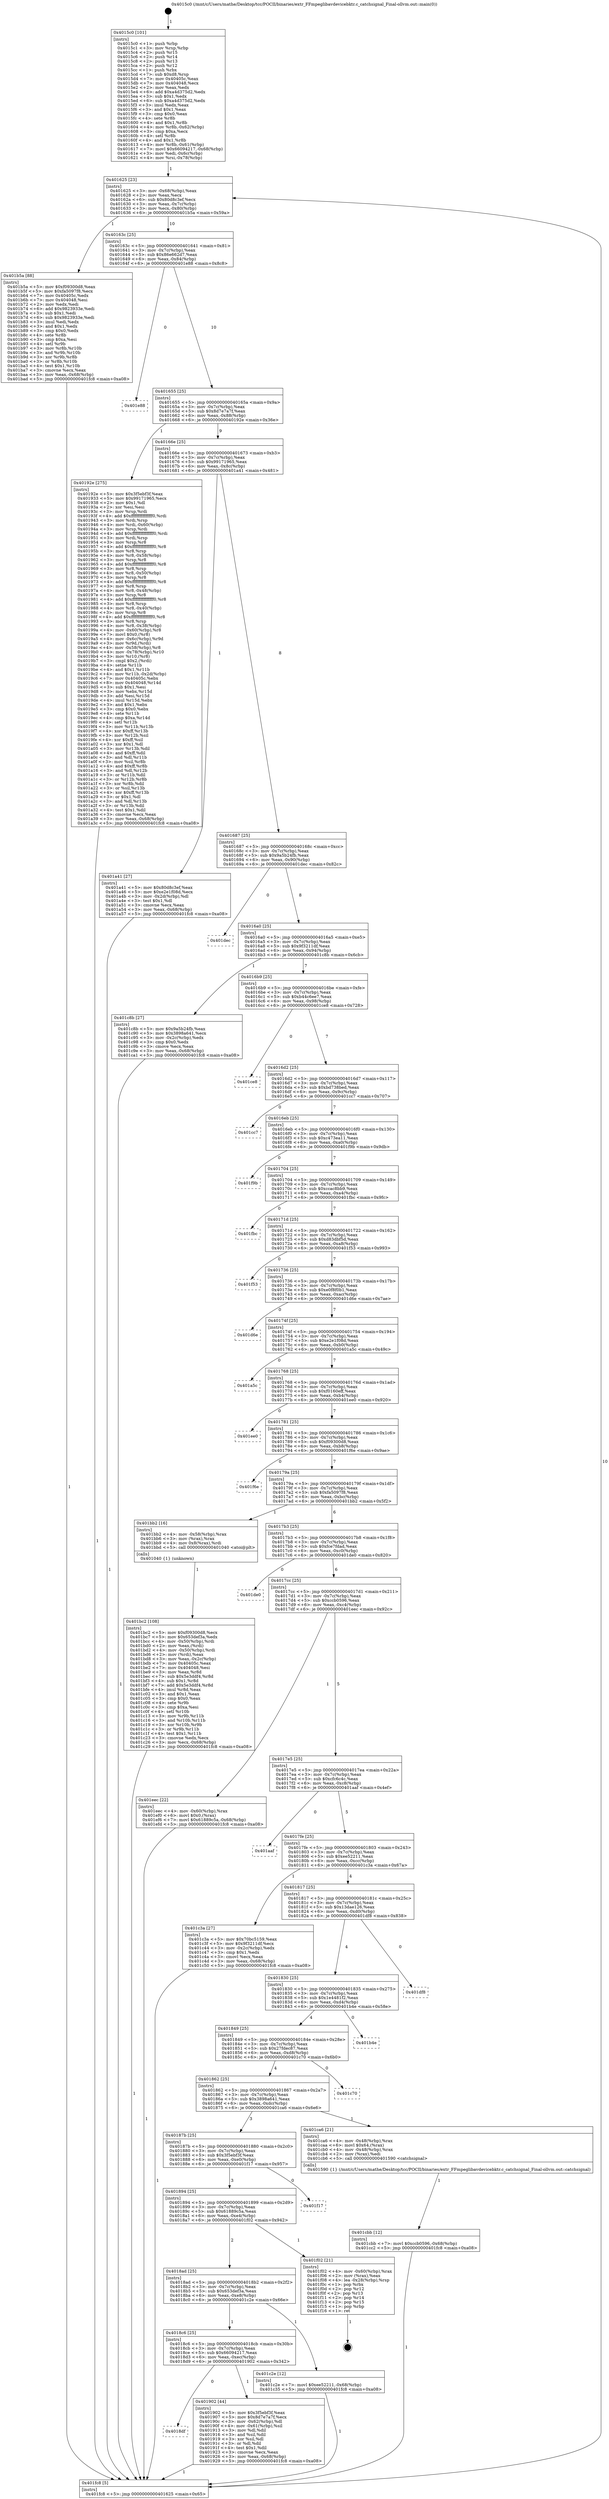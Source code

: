 digraph "0x4015c0" {
  label = "0x4015c0 (/mnt/c/Users/mathe/Desktop/tcc/POCII/binaries/extr_FFmpeglibavdevicebktr.c_catchsignal_Final-ollvm.out::main(0))"
  labelloc = "t"
  node[shape=record]

  Entry [label="",width=0.3,height=0.3,shape=circle,fillcolor=black,style=filled]
  "0x401625" [label="{
     0x401625 [23]\l
     | [instrs]\l
     &nbsp;&nbsp;0x401625 \<+3\>: mov -0x68(%rbp),%eax\l
     &nbsp;&nbsp;0x401628 \<+2\>: mov %eax,%ecx\l
     &nbsp;&nbsp;0x40162a \<+6\>: sub $0x80d8c3ef,%ecx\l
     &nbsp;&nbsp;0x401630 \<+3\>: mov %eax,-0x7c(%rbp)\l
     &nbsp;&nbsp;0x401633 \<+3\>: mov %ecx,-0x80(%rbp)\l
     &nbsp;&nbsp;0x401636 \<+6\>: je 0000000000401b5a \<main+0x59a\>\l
  }"]
  "0x401b5a" [label="{
     0x401b5a [88]\l
     | [instrs]\l
     &nbsp;&nbsp;0x401b5a \<+5\>: mov $0xf09300d8,%eax\l
     &nbsp;&nbsp;0x401b5f \<+5\>: mov $0xfa5097f8,%ecx\l
     &nbsp;&nbsp;0x401b64 \<+7\>: mov 0x40405c,%edx\l
     &nbsp;&nbsp;0x401b6b \<+7\>: mov 0x404048,%esi\l
     &nbsp;&nbsp;0x401b72 \<+2\>: mov %edx,%edi\l
     &nbsp;&nbsp;0x401b74 \<+6\>: add $0x9823933e,%edi\l
     &nbsp;&nbsp;0x401b7a \<+3\>: sub $0x1,%edi\l
     &nbsp;&nbsp;0x401b7d \<+6\>: sub $0x9823933e,%edi\l
     &nbsp;&nbsp;0x401b83 \<+3\>: imul %edi,%edx\l
     &nbsp;&nbsp;0x401b86 \<+3\>: and $0x1,%edx\l
     &nbsp;&nbsp;0x401b89 \<+3\>: cmp $0x0,%edx\l
     &nbsp;&nbsp;0x401b8c \<+4\>: sete %r8b\l
     &nbsp;&nbsp;0x401b90 \<+3\>: cmp $0xa,%esi\l
     &nbsp;&nbsp;0x401b93 \<+4\>: setl %r9b\l
     &nbsp;&nbsp;0x401b97 \<+3\>: mov %r8b,%r10b\l
     &nbsp;&nbsp;0x401b9a \<+3\>: and %r9b,%r10b\l
     &nbsp;&nbsp;0x401b9d \<+3\>: xor %r9b,%r8b\l
     &nbsp;&nbsp;0x401ba0 \<+3\>: or %r8b,%r10b\l
     &nbsp;&nbsp;0x401ba3 \<+4\>: test $0x1,%r10b\l
     &nbsp;&nbsp;0x401ba7 \<+3\>: cmovne %ecx,%eax\l
     &nbsp;&nbsp;0x401baa \<+3\>: mov %eax,-0x68(%rbp)\l
     &nbsp;&nbsp;0x401bad \<+5\>: jmp 0000000000401fc8 \<main+0xa08\>\l
  }"]
  "0x40163c" [label="{
     0x40163c [25]\l
     | [instrs]\l
     &nbsp;&nbsp;0x40163c \<+5\>: jmp 0000000000401641 \<main+0x81\>\l
     &nbsp;&nbsp;0x401641 \<+3\>: mov -0x7c(%rbp),%eax\l
     &nbsp;&nbsp;0x401644 \<+5\>: sub $0x86e662d7,%eax\l
     &nbsp;&nbsp;0x401649 \<+6\>: mov %eax,-0x84(%rbp)\l
     &nbsp;&nbsp;0x40164f \<+6\>: je 0000000000401e88 \<main+0x8c8\>\l
  }"]
  Exit [label="",width=0.3,height=0.3,shape=circle,fillcolor=black,style=filled,peripheries=2]
  "0x401e88" [label="{
     0x401e88\l
  }", style=dashed]
  "0x401655" [label="{
     0x401655 [25]\l
     | [instrs]\l
     &nbsp;&nbsp;0x401655 \<+5\>: jmp 000000000040165a \<main+0x9a\>\l
     &nbsp;&nbsp;0x40165a \<+3\>: mov -0x7c(%rbp),%eax\l
     &nbsp;&nbsp;0x40165d \<+5\>: sub $0x8d7e7a7f,%eax\l
     &nbsp;&nbsp;0x401662 \<+6\>: mov %eax,-0x88(%rbp)\l
     &nbsp;&nbsp;0x401668 \<+6\>: je 000000000040192e \<main+0x36e\>\l
  }"]
  "0x401cbb" [label="{
     0x401cbb [12]\l
     | [instrs]\l
     &nbsp;&nbsp;0x401cbb \<+7\>: movl $0xccb0596,-0x68(%rbp)\l
     &nbsp;&nbsp;0x401cc2 \<+5\>: jmp 0000000000401fc8 \<main+0xa08\>\l
  }"]
  "0x40192e" [label="{
     0x40192e [275]\l
     | [instrs]\l
     &nbsp;&nbsp;0x40192e \<+5\>: mov $0x3f5ebf3f,%eax\l
     &nbsp;&nbsp;0x401933 \<+5\>: mov $0x99171965,%ecx\l
     &nbsp;&nbsp;0x401938 \<+2\>: mov $0x1,%dl\l
     &nbsp;&nbsp;0x40193a \<+2\>: xor %esi,%esi\l
     &nbsp;&nbsp;0x40193c \<+3\>: mov %rsp,%rdi\l
     &nbsp;&nbsp;0x40193f \<+4\>: add $0xfffffffffffffff0,%rdi\l
     &nbsp;&nbsp;0x401943 \<+3\>: mov %rdi,%rsp\l
     &nbsp;&nbsp;0x401946 \<+4\>: mov %rdi,-0x60(%rbp)\l
     &nbsp;&nbsp;0x40194a \<+3\>: mov %rsp,%rdi\l
     &nbsp;&nbsp;0x40194d \<+4\>: add $0xfffffffffffffff0,%rdi\l
     &nbsp;&nbsp;0x401951 \<+3\>: mov %rdi,%rsp\l
     &nbsp;&nbsp;0x401954 \<+3\>: mov %rsp,%r8\l
     &nbsp;&nbsp;0x401957 \<+4\>: add $0xfffffffffffffff0,%r8\l
     &nbsp;&nbsp;0x40195b \<+3\>: mov %r8,%rsp\l
     &nbsp;&nbsp;0x40195e \<+4\>: mov %r8,-0x58(%rbp)\l
     &nbsp;&nbsp;0x401962 \<+3\>: mov %rsp,%r8\l
     &nbsp;&nbsp;0x401965 \<+4\>: add $0xfffffffffffffff0,%r8\l
     &nbsp;&nbsp;0x401969 \<+3\>: mov %r8,%rsp\l
     &nbsp;&nbsp;0x40196c \<+4\>: mov %r8,-0x50(%rbp)\l
     &nbsp;&nbsp;0x401970 \<+3\>: mov %rsp,%r8\l
     &nbsp;&nbsp;0x401973 \<+4\>: add $0xfffffffffffffff0,%r8\l
     &nbsp;&nbsp;0x401977 \<+3\>: mov %r8,%rsp\l
     &nbsp;&nbsp;0x40197a \<+4\>: mov %r8,-0x48(%rbp)\l
     &nbsp;&nbsp;0x40197e \<+3\>: mov %rsp,%r8\l
     &nbsp;&nbsp;0x401981 \<+4\>: add $0xfffffffffffffff0,%r8\l
     &nbsp;&nbsp;0x401985 \<+3\>: mov %r8,%rsp\l
     &nbsp;&nbsp;0x401988 \<+4\>: mov %r8,-0x40(%rbp)\l
     &nbsp;&nbsp;0x40198c \<+3\>: mov %rsp,%r8\l
     &nbsp;&nbsp;0x40198f \<+4\>: add $0xfffffffffffffff0,%r8\l
     &nbsp;&nbsp;0x401993 \<+3\>: mov %r8,%rsp\l
     &nbsp;&nbsp;0x401996 \<+4\>: mov %r8,-0x38(%rbp)\l
     &nbsp;&nbsp;0x40199a \<+4\>: mov -0x60(%rbp),%r8\l
     &nbsp;&nbsp;0x40199e \<+7\>: movl $0x0,(%r8)\l
     &nbsp;&nbsp;0x4019a5 \<+4\>: mov -0x6c(%rbp),%r9d\l
     &nbsp;&nbsp;0x4019a9 \<+3\>: mov %r9d,(%rdi)\l
     &nbsp;&nbsp;0x4019ac \<+4\>: mov -0x58(%rbp),%r8\l
     &nbsp;&nbsp;0x4019b0 \<+4\>: mov -0x78(%rbp),%r10\l
     &nbsp;&nbsp;0x4019b4 \<+3\>: mov %r10,(%r8)\l
     &nbsp;&nbsp;0x4019b7 \<+3\>: cmpl $0x2,(%rdi)\l
     &nbsp;&nbsp;0x4019ba \<+4\>: setne %r11b\l
     &nbsp;&nbsp;0x4019be \<+4\>: and $0x1,%r11b\l
     &nbsp;&nbsp;0x4019c2 \<+4\>: mov %r11b,-0x2d(%rbp)\l
     &nbsp;&nbsp;0x4019c6 \<+7\>: mov 0x40405c,%ebx\l
     &nbsp;&nbsp;0x4019cd \<+8\>: mov 0x404048,%r14d\l
     &nbsp;&nbsp;0x4019d5 \<+3\>: sub $0x1,%esi\l
     &nbsp;&nbsp;0x4019d8 \<+3\>: mov %ebx,%r15d\l
     &nbsp;&nbsp;0x4019db \<+3\>: add %esi,%r15d\l
     &nbsp;&nbsp;0x4019de \<+4\>: imul %r15d,%ebx\l
     &nbsp;&nbsp;0x4019e2 \<+3\>: and $0x1,%ebx\l
     &nbsp;&nbsp;0x4019e5 \<+3\>: cmp $0x0,%ebx\l
     &nbsp;&nbsp;0x4019e8 \<+4\>: sete %r11b\l
     &nbsp;&nbsp;0x4019ec \<+4\>: cmp $0xa,%r14d\l
     &nbsp;&nbsp;0x4019f0 \<+4\>: setl %r12b\l
     &nbsp;&nbsp;0x4019f4 \<+3\>: mov %r11b,%r13b\l
     &nbsp;&nbsp;0x4019f7 \<+4\>: xor $0xff,%r13b\l
     &nbsp;&nbsp;0x4019fb \<+3\>: mov %r12b,%sil\l
     &nbsp;&nbsp;0x4019fe \<+4\>: xor $0xff,%sil\l
     &nbsp;&nbsp;0x401a02 \<+3\>: xor $0x1,%dl\l
     &nbsp;&nbsp;0x401a05 \<+3\>: mov %r13b,%dil\l
     &nbsp;&nbsp;0x401a08 \<+4\>: and $0xff,%dil\l
     &nbsp;&nbsp;0x401a0c \<+3\>: and %dl,%r11b\l
     &nbsp;&nbsp;0x401a0f \<+3\>: mov %sil,%r8b\l
     &nbsp;&nbsp;0x401a12 \<+4\>: and $0xff,%r8b\l
     &nbsp;&nbsp;0x401a16 \<+3\>: and %dl,%r12b\l
     &nbsp;&nbsp;0x401a19 \<+3\>: or %r11b,%dil\l
     &nbsp;&nbsp;0x401a1c \<+3\>: or %r12b,%r8b\l
     &nbsp;&nbsp;0x401a1f \<+3\>: xor %r8b,%dil\l
     &nbsp;&nbsp;0x401a22 \<+3\>: or %sil,%r13b\l
     &nbsp;&nbsp;0x401a25 \<+4\>: xor $0xff,%r13b\l
     &nbsp;&nbsp;0x401a29 \<+3\>: or $0x1,%dl\l
     &nbsp;&nbsp;0x401a2c \<+3\>: and %dl,%r13b\l
     &nbsp;&nbsp;0x401a2f \<+3\>: or %r13b,%dil\l
     &nbsp;&nbsp;0x401a32 \<+4\>: test $0x1,%dil\l
     &nbsp;&nbsp;0x401a36 \<+3\>: cmovne %ecx,%eax\l
     &nbsp;&nbsp;0x401a39 \<+3\>: mov %eax,-0x68(%rbp)\l
     &nbsp;&nbsp;0x401a3c \<+5\>: jmp 0000000000401fc8 \<main+0xa08\>\l
  }"]
  "0x40166e" [label="{
     0x40166e [25]\l
     | [instrs]\l
     &nbsp;&nbsp;0x40166e \<+5\>: jmp 0000000000401673 \<main+0xb3\>\l
     &nbsp;&nbsp;0x401673 \<+3\>: mov -0x7c(%rbp),%eax\l
     &nbsp;&nbsp;0x401676 \<+5\>: sub $0x99171965,%eax\l
     &nbsp;&nbsp;0x40167b \<+6\>: mov %eax,-0x8c(%rbp)\l
     &nbsp;&nbsp;0x401681 \<+6\>: je 0000000000401a41 \<main+0x481\>\l
  }"]
  "0x401bc2" [label="{
     0x401bc2 [108]\l
     | [instrs]\l
     &nbsp;&nbsp;0x401bc2 \<+5\>: mov $0xf09300d8,%ecx\l
     &nbsp;&nbsp;0x401bc7 \<+5\>: mov $0x653def3a,%edx\l
     &nbsp;&nbsp;0x401bcc \<+4\>: mov -0x50(%rbp),%rdi\l
     &nbsp;&nbsp;0x401bd0 \<+2\>: mov %eax,(%rdi)\l
     &nbsp;&nbsp;0x401bd2 \<+4\>: mov -0x50(%rbp),%rdi\l
     &nbsp;&nbsp;0x401bd6 \<+2\>: mov (%rdi),%eax\l
     &nbsp;&nbsp;0x401bd8 \<+3\>: mov %eax,-0x2c(%rbp)\l
     &nbsp;&nbsp;0x401bdb \<+7\>: mov 0x40405c,%eax\l
     &nbsp;&nbsp;0x401be2 \<+7\>: mov 0x404048,%esi\l
     &nbsp;&nbsp;0x401be9 \<+3\>: mov %eax,%r8d\l
     &nbsp;&nbsp;0x401bec \<+7\>: sub $0x5e3ddf4,%r8d\l
     &nbsp;&nbsp;0x401bf3 \<+4\>: sub $0x1,%r8d\l
     &nbsp;&nbsp;0x401bf7 \<+7\>: add $0x5e3ddf4,%r8d\l
     &nbsp;&nbsp;0x401bfe \<+4\>: imul %r8d,%eax\l
     &nbsp;&nbsp;0x401c02 \<+3\>: and $0x1,%eax\l
     &nbsp;&nbsp;0x401c05 \<+3\>: cmp $0x0,%eax\l
     &nbsp;&nbsp;0x401c08 \<+4\>: sete %r9b\l
     &nbsp;&nbsp;0x401c0c \<+3\>: cmp $0xa,%esi\l
     &nbsp;&nbsp;0x401c0f \<+4\>: setl %r10b\l
     &nbsp;&nbsp;0x401c13 \<+3\>: mov %r9b,%r11b\l
     &nbsp;&nbsp;0x401c16 \<+3\>: and %r10b,%r11b\l
     &nbsp;&nbsp;0x401c19 \<+3\>: xor %r10b,%r9b\l
     &nbsp;&nbsp;0x401c1c \<+3\>: or %r9b,%r11b\l
     &nbsp;&nbsp;0x401c1f \<+4\>: test $0x1,%r11b\l
     &nbsp;&nbsp;0x401c23 \<+3\>: cmovne %edx,%ecx\l
     &nbsp;&nbsp;0x401c26 \<+3\>: mov %ecx,-0x68(%rbp)\l
     &nbsp;&nbsp;0x401c29 \<+5\>: jmp 0000000000401fc8 \<main+0xa08\>\l
  }"]
  "0x401a41" [label="{
     0x401a41 [27]\l
     | [instrs]\l
     &nbsp;&nbsp;0x401a41 \<+5\>: mov $0x80d8c3ef,%eax\l
     &nbsp;&nbsp;0x401a46 \<+5\>: mov $0xe2e1f08d,%ecx\l
     &nbsp;&nbsp;0x401a4b \<+3\>: mov -0x2d(%rbp),%dl\l
     &nbsp;&nbsp;0x401a4e \<+3\>: test $0x1,%dl\l
     &nbsp;&nbsp;0x401a51 \<+3\>: cmovne %ecx,%eax\l
     &nbsp;&nbsp;0x401a54 \<+3\>: mov %eax,-0x68(%rbp)\l
     &nbsp;&nbsp;0x401a57 \<+5\>: jmp 0000000000401fc8 \<main+0xa08\>\l
  }"]
  "0x401687" [label="{
     0x401687 [25]\l
     | [instrs]\l
     &nbsp;&nbsp;0x401687 \<+5\>: jmp 000000000040168c \<main+0xcc\>\l
     &nbsp;&nbsp;0x40168c \<+3\>: mov -0x7c(%rbp),%eax\l
     &nbsp;&nbsp;0x40168f \<+5\>: sub $0x9a5b24fb,%eax\l
     &nbsp;&nbsp;0x401694 \<+6\>: mov %eax,-0x90(%rbp)\l
     &nbsp;&nbsp;0x40169a \<+6\>: je 0000000000401dec \<main+0x82c\>\l
  }"]
  "0x4015c0" [label="{
     0x4015c0 [101]\l
     | [instrs]\l
     &nbsp;&nbsp;0x4015c0 \<+1\>: push %rbp\l
     &nbsp;&nbsp;0x4015c1 \<+3\>: mov %rsp,%rbp\l
     &nbsp;&nbsp;0x4015c4 \<+2\>: push %r15\l
     &nbsp;&nbsp;0x4015c6 \<+2\>: push %r14\l
     &nbsp;&nbsp;0x4015c8 \<+2\>: push %r13\l
     &nbsp;&nbsp;0x4015ca \<+2\>: push %r12\l
     &nbsp;&nbsp;0x4015cc \<+1\>: push %rbx\l
     &nbsp;&nbsp;0x4015cd \<+7\>: sub $0xd8,%rsp\l
     &nbsp;&nbsp;0x4015d4 \<+7\>: mov 0x40405c,%eax\l
     &nbsp;&nbsp;0x4015db \<+7\>: mov 0x404048,%ecx\l
     &nbsp;&nbsp;0x4015e2 \<+2\>: mov %eax,%edx\l
     &nbsp;&nbsp;0x4015e4 \<+6\>: add $0xa4d375d2,%edx\l
     &nbsp;&nbsp;0x4015ea \<+3\>: sub $0x1,%edx\l
     &nbsp;&nbsp;0x4015ed \<+6\>: sub $0xa4d375d2,%edx\l
     &nbsp;&nbsp;0x4015f3 \<+3\>: imul %edx,%eax\l
     &nbsp;&nbsp;0x4015f6 \<+3\>: and $0x1,%eax\l
     &nbsp;&nbsp;0x4015f9 \<+3\>: cmp $0x0,%eax\l
     &nbsp;&nbsp;0x4015fc \<+4\>: sete %r8b\l
     &nbsp;&nbsp;0x401600 \<+4\>: and $0x1,%r8b\l
     &nbsp;&nbsp;0x401604 \<+4\>: mov %r8b,-0x62(%rbp)\l
     &nbsp;&nbsp;0x401608 \<+3\>: cmp $0xa,%ecx\l
     &nbsp;&nbsp;0x40160b \<+4\>: setl %r8b\l
     &nbsp;&nbsp;0x40160f \<+4\>: and $0x1,%r8b\l
     &nbsp;&nbsp;0x401613 \<+4\>: mov %r8b,-0x61(%rbp)\l
     &nbsp;&nbsp;0x401617 \<+7\>: movl $0x66094217,-0x68(%rbp)\l
     &nbsp;&nbsp;0x40161e \<+3\>: mov %edi,-0x6c(%rbp)\l
     &nbsp;&nbsp;0x401621 \<+4\>: mov %rsi,-0x78(%rbp)\l
  }"]
  "0x401dec" [label="{
     0x401dec\l
  }", style=dashed]
  "0x4016a0" [label="{
     0x4016a0 [25]\l
     | [instrs]\l
     &nbsp;&nbsp;0x4016a0 \<+5\>: jmp 00000000004016a5 \<main+0xe5\>\l
     &nbsp;&nbsp;0x4016a5 \<+3\>: mov -0x7c(%rbp),%eax\l
     &nbsp;&nbsp;0x4016a8 \<+5\>: sub $0x9f3211df,%eax\l
     &nbsp;&nbsp;0x4016ad \<+6\>: mov %eax,-0x94(%rbp)\l
     &nbsp;&nbsp;0x4016b3 \<+6\>: je 0000000000401c8b \<main+0x6cb\>\l
  }"]
  "0x401fc8" [label="{
     0x401fc8 [5]\l
     | [instrs]\l
     &nbsp;&nbsp;0x401fc8 \<+5\>: jmp 0000000000401625 \<main+0x65\>\l
  }"]
  "0x401c8b" [label="{
     0x401c8b [27]\l
     | [instrs]\l
     &nbsp;&nbsp;0x401c8b \<+5\>: mov $0x9a5b24fb,%eax\l
     &nbsp;&nbsp;0x401c90 \<+5\>: mov $0x3898a641,%ecx\l
     &nbsp;&nbsp;0x401c95 \<+3\>: mov -0x2c(%rbp),%edx\l
     &nbsp;&nbsp;0x401c98 \<+3\>: cmp $0x0,%edx\l
     &nbsp;&nbsp;0x401c9b \<+3\>: cmove %ecx,%eax\l
     &nbsp;&nbsp;0x401c9e \<+3\>: mov %eax,-0x68(%rbp)\l
     &nbsp;&nbsp;0x401ca1 \<+5\>: jmp 0000000000401fc8 \<main+0xa08\>\l
  }"]
  "0x4016b9" [label="{
     0x4016b9 [25]\l
     | [instrs]\l
     &nbsp;&nbsp;0x4016b9 \<+5\>: jmp 00000000004016be \<main+0xfe\>\l
     &nbsp;&nbsp;0x4016be \<+3\>: mov -0x7c(%rbp),%eax\l
     &nbsp;&nbsp;0x4016c1 \<+5\>: sub $0xb44c6ee7,%eax\l
     &nbsp;&nbsp;0x4016c6 \<+6\>: mov %eax,-0x98(%rbp)\l
     &nbsp;&nbsp;0x4016cc \<+6\>: je 0000000000401ce8 \<main+0x728\>\l
  }"]
  "0x4018df" [label="{
     0x4018df\l
  }", style=dashed]
  "0x401ce8" [label="{
     0x401ce8\l
  }", style=dashed]
  "0x4016d2" [label="{
     0x4016d2 [25]\l
     | [instrs]\l
     &nbsp;&nbsp;0x4016d2 \<+5\>: jmp 00000000004016d7 \<main+0x117\>\l
     &nbsp;&nbsp;0x4016d7 \<+3\>: mov -0x7c(%rbp),%eax\l
     &nbsp;&nbsp;0x4016da \<+5\>: sub $0xbd738bed,%eax\l
     &nbsp;&nbsp;0x4016df \<+6\>: mov %eax,-0x9c(%rbp)\l
     &nbsp;&nbsp;0x4016e5 \<+6\>: je 0000000000401cc7 \<main+0x707\>\l
  }"]
  "0x401902" [label="{
     0x401902 [44]\l
     | [instrs]\l
     &nbsp;&nbsp;0x401902 \<+5\>: mov $0x3f5ebf3f,%eax\l
     &nbsp;&nbsp;0x401907 \<+5\>: mov $0x8d7e7a7f,%ecx\l
     &nbsp;&nbsp;0x40190c \<+3\>: mov -0x62(%rbp),%dl\l
     &nbsp;&nbsp;0x40190f \<+4\>: mov -0x61(%rbp),%sil\l
     &nbsp;&nbsp;0x401913 \<+3\>: mov %dl,%dil\l
     &nbsp;&nbsp;0x401916 \<+3\>: and %sil,%dil\l
     &nbsp;&nbsp;0x401919 \<+3\>: xor %sil,%dl\l
     &nbsp;&nbsp;0x40191c \<+3\>: or %dl,%dil\l
     &nbsp;&nbsp;0x40191f \<+4\>: test $0x1,%dil\l
     &nbsp;&nbsp;0x401923 \<+3\>: cmovne %ecx,%eax\l
     &nbsp;&nbsp;0x401926 \<+3\>: mov %eax,-0x68(%rbp)\l
     &nbsp;&nbsp;0x401929 \<+5\>: jmp 0000000000401fc8 \<main+0xa08\>\l
  }"]
  "0x401cc7" [label="{
     0x401cc7\l
  }", style=dashed]
  "0x4016eb" [label="{
     0x4016eb [25]\l
     | [instrs]\l
     &nbsp;&nbsp;0x4016eb \<+5\>: jmp 00000000004016f0 \<main+0x130\>\l
     &nbsp;&nbsp;0x4016f0 \<+3\>: mov -0x7c(%rbp),%eax\l
     &nbsp;&nbsp;0x4016f3 \<+5\>: sub $0xc473ea11,%eax\l
     &nbsp;&nbsp;0x4016f8 \<+6\>: mov %eax,-0xa0(%rbp)\l
     &nbsp;&nbsp;0x4016fe \<+6\>: je 0000000000401f9b \<main+0x9db\>\l
  }"]
  "0x4018c6" [label="{
     0x4018c6 [25]\l
     | [instrs]\l
     &nbsp;&nbsp;0x4018c6 \<+5\>: jmp 00000000004018cb \<main+0x30b\>\l
     &nbsp;&nbsp;0x4018cb \<+3\>: mov -0x7c(%rbp),%eax\l
     &nbsp;&nbsp;0x4018ce \<+5\>: sub $0x66094217,%eax\l
     &nbsp;&nbsp;0x4018d3 \<+6\>: mov %eax,-0xec(%rbp)\l
     &nbsp;&nbsp;0x4018d9 \<+6\>: je 0000000000401902 \<main+0x342\>\l
  }"]
  "0x401f9b" [label="{
     0x401f9b\l
  }", style=dashed]
  "0x401704" [label="{
     0x401704 [25]\l
     | [instrs]\l
     &nbsp;&nbsp;0x401704 \<+5\>: jmp 0000000000401709 \<main+0x149\>\l
     &nbsp;&nbsp;0x401709 \<+3\>: mov -0x7c(%rbp),%eax\l
     &nbsp;&nbsp;0x40170c \<+5\>: sub $0xccac8bb9,%eax\l
     &nbsp;&nbsp;0x401711 \<+6\>: mov %eax,-0xa4(%rbp)\l
     &nbsp;&nbsp;0x401717 \<+6\>: je 0000000000401fbc \<main+0x9fc\>\l
  }"]
  "0x401c2e" [label="{
     0x401c2e [12]\l
     | [instrs]\l
     &nbsp;&nbsp;0x401c2e \<+7\>: movl $0xee52211,-0x68(%rbp)\l
     &nbsp;&nbsp;0x401c35 \<+5\>: jmp 0000000000401fc8 \<main+0xa08\>\l
  }"]
  "0x401fbc" [label="{
     0x401fbc\l
  }", style=dashed]
  "0x40171d" [label="{
     0x40171d [25]\l
     | [instrs]\l
     &nbsp;&nbsp;0x40171d \<+5\>: jmp 0000000000401722 \<main+0x162\>\l
     &nbsp;&nbsp;0x401722 \<+3\>: mov -0x7c(%rbp),%eax\l
     &nbsp;&nbsp;0x401725 \<+5\>: sub $0xd83dbf5d,%eax\l
     &nbsp;&nbsp;0x40172a \<+6\>: mov %eax,-0xa8(%rbp)\l
     &nbsp;&nbsp;0x401730 \<+6\>: je 0000000000401f53 \<main+0x993\>\l
  }"]
  "0x4018ad" [label="{
     0x4018ad [25]\l
     | [instrs]\l
     &nbsp;&nbsp;0x4018ad \<+5\>: jmp 00000000004018b2 \<main+0x2f2\>\l
     &nbsp;&nbsp;0x4018b2 \<+3\>: mov -0x7c(%rbp),%eax\l
     &nbsp;&nbsp;0x4018b5 \<+5\>: sub $0x653def3a,%eax\l
     &nbsp;&nbsp;0x4018ba \<+6\>: mov %eax,-0xe8(%rbp)\l
     &nbsp;&nbsp;0x4018c0 \<+6\>: je 0000000000401c2e \<main+0x66e\>\l
  }"]
  "0x401f53" [label="{
     0x401f53\l
  }", style=dashed]
  "0x401736" [label="{
     0x401736 [25]\l
     | [instrs]\l
     &nbsp;&nbsp;0x401736 \<+5\>: jmp 000000000040173b \<main+0x17b\>\l
     &nbsp;&nbsp;0x40173b \<+3\>: mov -0x7c(%rbp),%eax\l
     &nbsp;&nbsp;0x40173e \<+5\>: sub $0xe0f8f0b1,%eax\l
     &nbsp;&nbsp;0x401743 \<+6\>: mov %eax,-0xac(%rbp)\l
     &nbsp;&nbsp;0x401749 \<+6\>: je 0000000000401d6e \<main+0x7ae\>\l
  }"]
  "0x401f02" [label="{
     0x401f02 [21]\l
     | [instrs]\l
     &nbsp;&nbsp;0x401f02 \<+4\>: mov -0x60(%rbp),%rax\l
     &nbsp;&nbsp;0x401f06 \<+2\>: mov (%rax),%eax\l
     &nbsp;&nbsp;0x401f08 \<+4\>: lea -0x28(%rbp),%rsp\l
     &nbsp;&nbsp;0x401f0c \<+1\>: pop %rbx\l
     &nbsp;&nbsp;0x401f0d \<+2\>: pop %r12\l
     &nbsp;&nbsp;0x401f0f \<+2\>: pop %r13\l
     &nbsp;&nbsp;0x401f11 \<+2\>: pop %r14\l
     &nbsp;&nbsp;0x401f13 \<+2\>: pop %r15\l
     &nbsp;&nbsp;0x401f15 \<+1\>: pop %rbp\l
     &nbsp;&nbsp;0x401f16 \<+1\>: ret\l
  }"]
  "0x401d6e" [label="{
     0x401d6e\l
  }", style=dashed]
  "0x40174f" [label="{
     0x40174f [25]\l
     | [instrs]\l
     &nbsp;&nbsp;0x40174f \<+5\>: jmp 0000000000401754 \<main+0x194\>\l
     &nbsp;&nbsp;0x401754 \<+3\>: mov -0x7c(%rbp),%eax\l
     &nbsp;&nbsp;0x401757 \<+5\>: sub $0xe2e1f08d,%eax\l
     &nbsp;&nbsp;0x40175c \<+6\>: mov %eax,-0xb0(%rbp)\l
     &nbsp;&nbsp;0x401762 \<+6\>: je 0000000000401a5c \<main+0x49c\>\l
  }"]
  "0x401894" [label="{
     0x401894 [25]\l
     | [instrs]\l
     &nbsp;&nbsp;0x401894 \<+5\>: jmp 0000000000401899 \<main+0x2d9\>\l
     &nbsp;&nbsp;0x401899 \<+3\>: mov -0x7c(%rbp),%eax\l
     &nbsp;&nbsp;0x40189c \<+5\>: sub $0x61889c5a,%eax\l
     &nbsp;&nbsp;0x4018a1 \<+6\>: mov %eax,-0xe4(%rbp)\l
     &nbsp;&nbsp;0x4018a7 \<+6\>: je 0000000000401f02 \<main+0x942\>\l
  }"]
  "0x401a5c" [label="{
     0x401a5c\l
  }", style=dashed]
  "0x401768" [label="{
     0x401768 [25]\l
     | [instrs]\l
     &nbsp;&nbsp;0x401768 \<+5\>: jmp 000000000040176d \<main+0x1ad\>\l
     &nbsp;&nbsp;0x40176d \<+3\>: mov -0x7c(%rbp),%eax\l
     &nbsp;&nbsp;0x401770 \<+5\>: sub $0xf0160eff,%eax\l
     &nbsp;&nbsp;0x401775 \<+6\>: mov %eax,-0xb4(%rbp)\l
     &nbsp;&nbsp;0x40177b \<+6\>: je 0000000000401ee0 \<main+0x920\>\l
  }"]
  "0x401f17" [label="{
     0x401f17\l
  }", style=dashed]
  "0x401ee0" [label="{
     0x401ee0\l
  }", style=dashed]
  "0x401781" [label="{
     0x401781 [25]\l
     | [instrs]\l
     &nbsp;&nbsp;0x401781 \<+5\>: jmp 0000000000401786 \<main+0x1c6\>\l
     &nbsp;&nbsp;0x401786 \<+3\>: mov -0x7c(%rbp),%eax\l
     &nbsp;&nbsp;0x401789 \<+5\>: sub $0xf09300d8,%eax\l
     &nbsp;&nbsp;0x40178e \<+6\>: mov %eax,-0xb8(%rbp)\l
     &nbsp;&nbsp;0x401794 \<+6\>: je 0000000000401f6e \<main+0x9ae\>\l
  }"]
  "0x40187b" [label="{
     0x40187b [25]\l
     | [instrs]\l
     &nbsp;&nbsp;0x40187b \<+5\>: jmp 0000000000401880 \<main+0x2c0\>\l
     &nbsp;&nbsp;0x401880 \<+3\>: mov -0x7c(%rbp),%eax\l
     &nbsp;&nbsp;0x401883 \<+5\>: sub $0x3f5ebf3f,%eax\l
     &nbsp;&nbsp;0x401888 \<+6\>: mov %eax,-0xe0(%rbp)\l
     &nbsp;&nbsp;0x40188e \<+6\>: je 0000000000401f17 \<main+0x957\>\l
  }"]
  "0x401f6e" [label="{
     0x401f6e\l
  }", style=dashed]
  "0x40179a" [label="{
     0x40179a [25]\l
     | [instrs]\l
     &nbsp;&nbsp;0x40179a \<+5\>: jmp 000000000040179f \<main+0x1df\>\l
     &nbsp;&nbsp;0x40179f \<+3\>: mov -0x7c(%rbp),%eax\l
     &nbsp;&nbsp;0x4017a2 \<+5\>: sub $0xfa5097f8,%eax\l
     &nbsp;&nbsp;0x4017a7 \<+6\>: mov %eax,-0xbc(%rbp)\l
     &nbsp;&nbsp;0x4017ad \<+6\>: je 0000000000401bb2 \<main+0x5f2\>\l
  }"]
  "0x401ca6" [label="{
     0x401ca6 [21]\l
     | [instrs]\l
     &nbsp;&nbsp;0x401ca6 \<+4\>: mov -0x48(%rbp),%rax\l
     &nbsp;&nbsp;0x401caa \<+6\>: movl $0x64,(%rax)\l
     &nbsp;&nbsp;0x401cb0 \<+4\>: mov -0x48(%rbp),%rax\l
     &nbsp;&nbsp;0x401cb4 \<+2\>: mov (%rax),%edi\l
     &nbsp;&nbsp;0x401cb6 \<+5\>: call 0000000000401590 \<catchsignal\>\l
     | [calls]\l
     &nbsp;&nbsp;0x401590 \{1\} (/mnt/c/Users/mathe/Desktop/tcc/POCII/binaries/extr_FFmpeglibavdevicebktr.c_catchsignal_Final-ollvm.out::catchsignal)\l
  }"]
  "0x401bb2" [label="{
     0x401bb2 [16]\l
     | [instrs]\l
     &nbsp;&nbsp;0x401bb2 \<+4\>: mov -0x58(%rbp),%rax\l
     &nbsp;&nbsp;0x401bb6 \<+3\>: mov (%rax),%rax\l
     &nbsp;&nbsp;0x401bb9 \<+4\>: mov 0x8(%rax),%rdi\l
     &nbsp;&nbsp;0x401bbd \<+5\>: call 0000000000401040 \<atoi@plt\>\l
     | [calls]\l
     &nbsp;&nbsp;0x401040 \{1\} (unknown)\l
  }"]
  "0x4017b3" [label="{
     0x4017b3 [25]\l
     | [instrs]\l
     &nbsp;&nbsp;0x4017b3 \<+5\>: jmp 00000000004017b8 \<main+0x1f8\>\l
     &nbsp;&nbsp;0x4017b8 \<+3\>: mov -0x7c(%rbp),%eax\l
     &nbsp;&nbsp;0x4017bb \<+5\>: sub $0xfce7fdad,%eax\l
     &nbsp;&nbsp;0x4017c0 \<+6\>: mov %eax,-0xc0(%rbp)\l
     &nbsp;&nbsp;0x4017c6 \<+6\>: je 0000000000401de0 \<main+0x820\>\l
  }"]
  "0x401862" [label="{
     0x401862 [25]\l
     | [instrs]\l
     &nbsp;&nbsp;0x401862 \<+5\>: jmp 0000000000401867 \<main+0x2a7\>\l
     &nbsp;&nbsp;0x401867 \<+3\>: mov -0x7c(%rbp),%eax\l
     &nbsp;&nbsp;0x40186a \<+5\>: sub $0x3898a641,%eax\l
     &nbsp;&nbsp;0x40186f \<+6\>: mov %eax,-0xdc(%rbp)\l
     &nbsp;&nbsp;0x401875 \<+6\>: je 0000000000401ca6 \<main+0x6e6\>\l
  }"]
  "0x401de0" [label="{
     0x401de0\l
  }", style=dashed]
  "0x4017cc" [label="{
     0x4017cc [25]\l
     | [instrs]\l
     &nbsp;&nbsp;0x4017cc \<+5\>: jmp 00000000004017d1 \<main+0x211\>\l
     &nbsp;&nbsp;0x4017d1 \<+3\>: mov -0x7c(%rbp),%eax\l
     &nbsp;&nbsp;0x4017d4 \<+5\>: sub $0xccb0596,%eax\l
     &nbsp;&nbsp;0x4017d9 \<+6\>: mov %eax,-0xc4(%rbp)\l
     &nbsp;&nbsp;0x4017df \<+6\>: je 0000000000401eec \<main+0x92c\>\l
  }"]
  "0x401c70" [label="{
     0x401c70\l
  }", style=dashed]
  "0x401eec" [label="{
     0x401eec [22]\l
     | [instrs]\l
     &nbsp;&nbsp;0x401eec \<+4\>: mov -0x60(%rbp),%rax\l
     &nbsp;&nbsp;0x401ef0 \<+6\>: movl $0x0,(%rax)\l
     &nbsp;&nbsp;0x401ef6 \<+7\>: movl $0x61889c5a,-0x68(%rbp)\l
     &nbsp;&nbsp;0x401efd \<+5\>: jmp 0000000000401fc8 \<main+0xa08\>\l
  }"]
  "0x4017e5" [label="{
     0x4017e5 [25]\l
     | [instrs]\l
     &nbsp;&nbsp;0x4017e5 \<+5\>: jmp 00000000004017ea \<main+0x22a\>\l
     &nbsp;&nbsp;0x4017ea \<+3\>: mov -0x7c(%rbp),%eax\l
     &nbsp;&nbsp;0x4017ed \<+5\>: sub $0xcfc6c4c,%eax\l
     &nbsp;&nbsp;0x4017f2 \<+6\>: mov %eax,-0xc8(%rbp)\l
     &nbsp;&nbsp;0x4017f8 \<+6\>: je 0000000000401aaf \<main+0x4ef\>\l
  }"]
  "0x401849" [label="{
     0x401849 [25]\l
     | [instrs]\l
     &nbsp;&nbsp;0x401849 \<+5\>: jmp 000000000040184e \<main+0x28e\>\l
     &nbsp;&nbsp;0x40184e \<+3\>: mov -0x7c(%rbp),%eax\l
     &nbsp;&nbsp;0x401851 \<+5\>: sub $0x27fdec87,%eax\l
     &nbsp;&nbsp;0x401856 \<+6\>: mov %eax,-0xd8(%rbp)\l
     &nbsp;&nbsp;0x40185c \<+6\>: je 0000000000401c70 \<main+0x6b0\>\l
  }"]
  "0x401aaf" [label="{
     0x401aaf\l
  }", style=dashed]
  "0x4017fe" [label="{
     0x4017fe [25]\l
     | [instrs]\l
     &nbsp;&nbsp;0x4017fe \<+5\>: jmp 0000000000401803 \<main+0x243\>\l
     &nbsp;&nbsp;0x401803 \<+3\>: mov -0x7c(%rbp),%eax\l
     &nbsp;&nbsp;0x401806 \<+5\>: sub $0xee52211,%eax\l
     &nbsp;&nbsp;0x40180b \<+6\>: mov %eax,-0xcc(%rbp)\l
     &nbsp;&nbsp;0x401811 \<+6\>: je 0000000000401c3a \<main+0x67a\>\l
  }"]
  "0x401b4e" [label="{
     0x401b4e\l
  }", style=dashed]
  "0x401c3a" [label="{
     0x401c3a [27]\l
     | [instrs]\l
     &nbsp;&nbsp;0x401c3a \<+5\>: mov $0x70bc5159,%eax\l
     &nbsp;&nbsp;0x401c3f \<+5\>: mov $0x9f3211df,%ecx\l
     &nbsp;&nbsp;0x401c44 \<+3\>: mov -0x2c(%rbp),%edx\l
     &nbsp;&nbsp;0x401c47 \<+3\>: cmp $0x1,%edx\l
     &nbsp;&nbsp;0x401c4a \<+3\>: cmovl %ecx,%eax\l
     &nbsp;&nbsp;0x401c4d \<+3\>: mov %eax,-0x68(%rbp)\l
     &nbsp;&nbsp;0x401c50 \<+5\>: jmp 0000000000401fc8 \<main+0xa08\>\l
  }"]
  "0x401817" [label="{
     0x401817 [25]\l
     | [instrs]\l
     &nbsp;&nbsp;0x401817 \<+5\>: jmp 000000000040181c \<main+0x25c\>\l
     &nbsp;&nbsp;0x40181c \<+3\>: mov -0x7c(%rbp),%eax\l
     &nbsp;&nbsp;0x40181f \<+5\>: sub $0x13dae126,%eax\l
     &nbsp;&nbsp;0x401824 \<+6\>: mov %eax,-0xd0(%rbp)\l
     &nbsp;&nbsp;0x40182a \<+6\>: je 0000000000401df8 \<main+0x838\>\l
  }"]
  "0x401830" [label="{
     0x401830 [25]\l
     | [instrs]\l
     &nbsp;&nbsp;0x401830 \<+5\>: jmp 0000000000401835 \<main+0x275\>\l
     &nbsp;&nbsp;0x401835 \<+3\>: mov -0x7c(%rbp),%eax\l
     &nbsp;&nbsp;0x401838 \<+5\>: sub $0x1e4481f2,%eax\l
     &nbsp;&nbsp;0x40183d \<+6\>: mov %eax,-0xd4(%rbp)\l
     &nbsp;&nbsp;0x401843 \<+6\>: je 0000000000401b4e \<main+0x58e\>\l
  }"]
  "0x401df8" [label="{
     0x401df8\l
  }", style=dashed]
  Entry -> "0x4015c0" [label=" 1"]
  "0x401625" -> "0x401b5a" [label=" 1"]
  "0x401625" -> "0x40163c" [label=" 10"]
  "0x401f02" -> Exit [label=" 1"]
  "0x40163c" -> "0x401e88" [label=" 0"]
  "0x40163c" -> "0x401655" [label=" 10"]
  "0x401eec" -> "0x401fc8" [label=" 1"]
  "0x401655" -> "0x40192e" [label=" 1"]
  "0x401655" -> "0x40166e" [label=" 9"]
  "0x401cbb" -> "0x401fc8" [label=" 1"]
  "0x40166e" -> "0x401a41" [label=" 1"]
  "0x40166e" -> "0x401687" [label=" 8"]
  "0x401ca6" -> "0x401cbb" [label=" 1"]
  "0x401687" -> "0x401dec" [label=" 0"]
  "0x401687" -> "0x4016a0" [label=" 8"]
  "0x401c3a" -> "0x401fc8" [label=" 1"]
  "0x4016a0" -> "0x401c8b" [label=" 1"]
  "0x4016a0" -> "0x4016b9" [label=" 7"]
  "0x401c2e" -> "0x401fc8" [label=" 1"]
  "0x4016b9" -> "0x401ce8" [label=" 0"]
  "0x4016b9" -> "0x4016d2" [label=" 7"]
  "0x401bc2" -> "0x401fc8" [label=" 1"]
  "0x4016d2" -> "0x401cc7" [label=" 0"]
  "0x4016d2" -> "0x4016eb" [label=" 7"]
  "0x401bb2" -> "0x401bc2" [label=" 1"]
  "0x4016eb" -> "0x401f9b" [label=" 0"]
  "0x4016eb" -> "0x401704" [label=" 7"]
  "0x401a41" -> "0x401fc8" [label=" 1"]
  "0x401704" -> "0x401fbc" [label=" 0"]
  "0x401704" -> "0x40171d" [label=" 7"]
  "0x40192e" -> "0x401fc8" [label=" 1"]
  "0x40171d" -> "0x401f53" [label=" 0"]
  "0x40171d" -> "0x401736" [label=" 7"]
  "0x401fc8" -> "0x401625" [label=" 10"]
  "0x401736" -> "0x401d6e" [label=" 0"]
  "0x401736" -> "0x40174f" [label=" 7"]
  "0x4015c0" -> "0x401625" [label=" 1"]
  "0x40174f" -> "0x401a5c" [label=" 0"]
  "0x40174f" -> "0x401768" [label=" 7"]
  "0x4018c6" -> "0x4018df" [label=" 0"]
  "0x401768" -> "0x401ee0" [label=" 0"]
  "0x401768" -> "0x401781" [label=" 7"]
  "0x4018c6" -> "0x401902" [label=" 1"]
  "0x401781" -> "0x401f6e" [label=" 0"]
  "0x401781" -> "0x40179a" [label=" 7"]
  "0x4018ad" -> "0x4018c6" [label=" 1"]
  "0x40179a" -> "0x401bb2" [label=" 1"]
  "0x40179a" -> "0x4017b3" [label=" 6"]
  "0x4018ad" -> "0x401c2e" [label=" 1"]
  "0x4017b3" -> "0x401de0" [label=" 0"]
  "0x4017b3" -> "0x4017cc" [label=" 6"]
  "0x401894" -> "0x4018ad" [label=" 2"]
  "0x4017cc" -> "0x401eec" [label=" 1"]
  "0x4017cc" -> "0x4017e5" [label=" 5"]
  "0x401894" -> "0x401f02" [label=" 1"]
  "0x4017e5" -> "0x401aaf" [label=" 0"]
  "0x4017e5" -> "0x4017fe" [label=" 5"]
  "0x40187b" -> "0x401894" [label=" 3"]
  "0x4017fe" -> "0x401c3a" [label=" 1"]
  "0x4017fe" -> "0x401817" [label=" 4"]
  "0x40187b" -> "0x401f17" [label=" 0"]
  "0x401817" -> "0x401df8" [label=" 0"]
  "0x401817" -> "0x401830" [label=" 4"]
  "0x401b5a" -> "0x401fc8" [label=" 1"]
  "0x401830" -> "0x401b4e" [label=" 0"]
  "0x401830" -> "0x401849" [label=" 4"]
  "0x401902" -> "0x401fc8" [label=" 1"]
  "0x401849" -> "0x401c70" [label=" 0"]
  "0x401849" -> "0x401862" [label=" 4"]
  "0x401c8b" -> "0x401fc8" [label=" 1"]
  "0x401862" -> "0x401ca6" [label=" 1"]
  "0x401862" -> "0x40187b" [label=" 3"]
}
